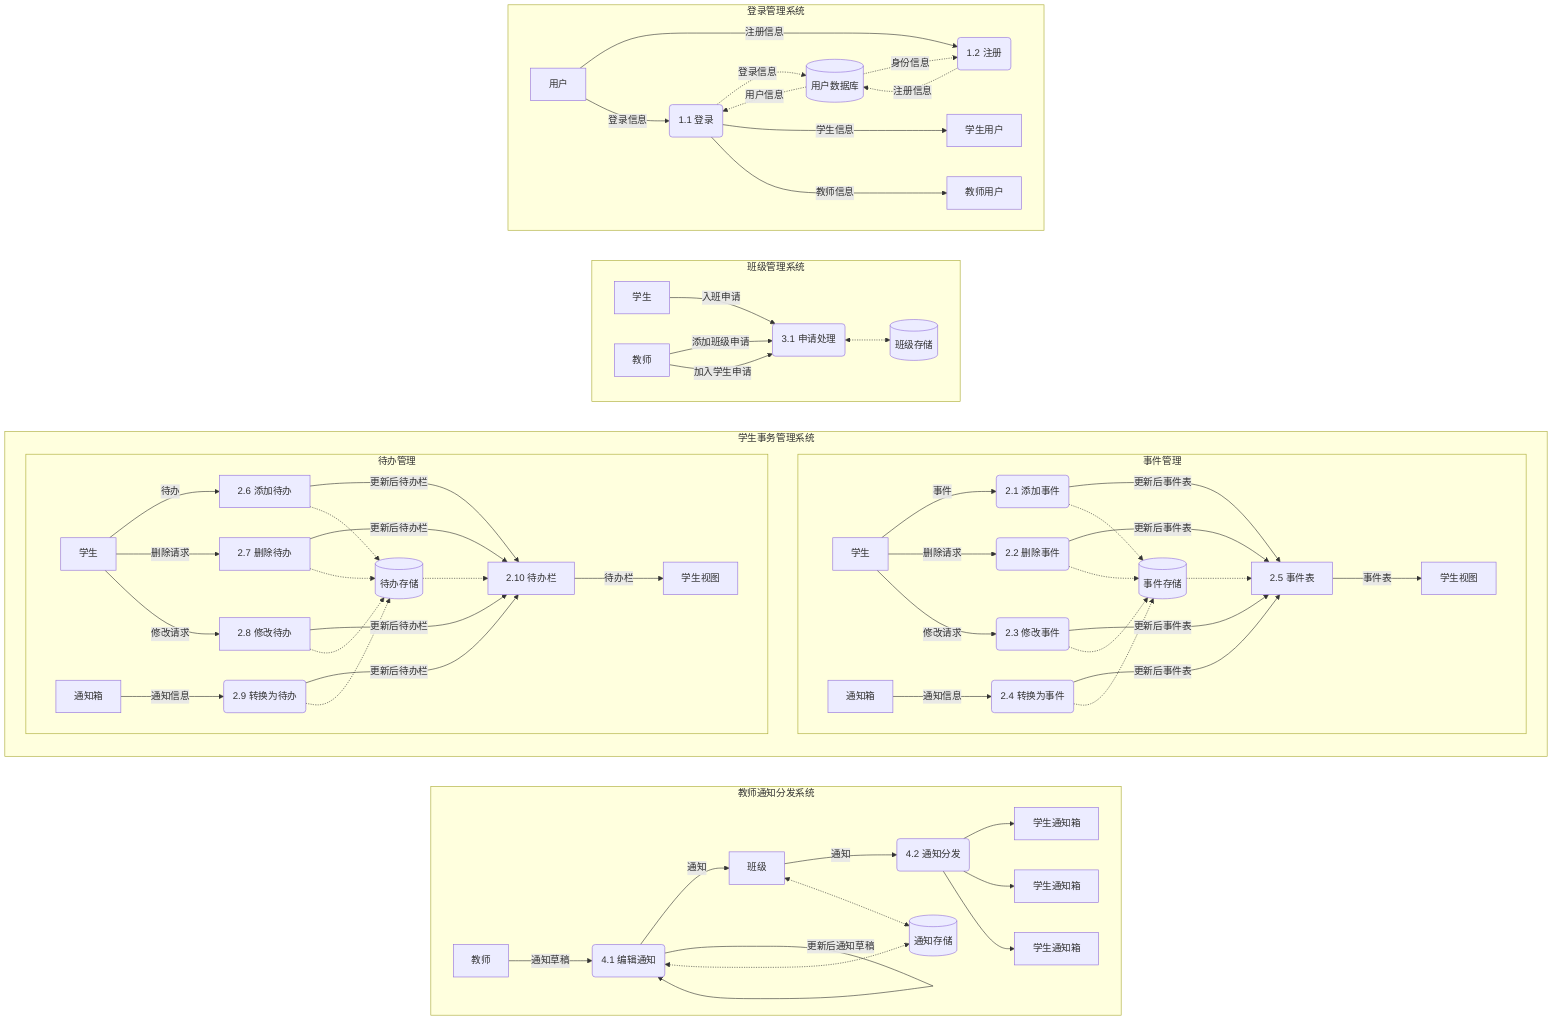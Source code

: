 flowchart LR
    subgraph TeacherSys["教师通知分发系统"]
        direction LR

        Teacher["教师"]
        Class["班级"]
        MsgEditing("4.1 编辑通知")
        MsgDistribute("4.2 通知分发")
        MsgDb[("通知存储")]
        StuDummy1["学生通知箱"]
        StuDummy2["学生通知箱"]
        StuDummy3["学生通知箱"]

        Teacher -->|"通知草稿"| MsgEditing -->|"通知"| Class -->|"通知"| MsgDistribute
        MsgEditing -->|"更新后通知草稿"| MsgEditing

        Class <-.-> MsgDb
        MsgEditing <-.-> MsgDb

        MsgDistribute --> StuDummy1
        MsgDistribute --> StuDummy2
        MsgDistribute --> StuDummy3
    end


    subgraph StudentSys["学生事务管理系统"]
        direction TB
        
        subgraph EventSys["事件管理"]
            direction LR

            StudentEventSys["学生"]
            StudentViewEventSys["学生视图"]
            EventView["2.5 事件表"]
            EventAdd("2.1 添加事件")
            EventDel("2.2 删除事件")
            EventMod("2.3 修改事件")
            EventDB[("事件存储")]
            MsgViewEventSys["通知箱"]
            IntoEvent("2.4 转换为事件")

            StudentEventSys -->|"事件"| EventAdd
            StudentEventSys -->|"删除请求"| EventDel
            StudentEventSys -->|"修改请求"| EventMod

            EventAdd -->|"更新后事件表"| EventView
            EventMod -->|"更新后事件表"| EventView
            EventDel -->|"更新后事件表"| EventView

            MsgViewEventSys -->|"通知信息"| IntoEvent
            IntoEvent -->|"更新后事件表"| EventView

            EventView -->|"事件表"| StudentViewEventSys

            EventAdd -.-> EventDB
            EventMod -.-> EventDB
            EventDel -.-> EventDB
            IntoEvent -.-> EventDB
            EventDB -.-> EventView

        end

        subgraph TodoSys["待办管理"]
            direction LR

            StudentTodoSys["学生"]
            TodoView["2.10 待办栏"]
            StudentViewTodoSys["学生视图"]
            MsgViewTodoSys["通知箱"]
            TodoAdd["2.6 添加待办"]
            TodoDel["2.7 删除待办"]
            TodoMod["2.8 修改待办"]
            TodoDB[("待办存储")]
            IntoTodo("2.9 转换为待办")
            
            TodoAdd -->|"更新后待办栏"| TodoView
            TodoDel -->|"更新后待办栏"| TodoView
            TodoMod -->|"更新后待办栏"| TodoView

            MsgViewTodoSys -->|"通知信息"| IntoTodo
            IntoTodo -->|"更新后待办栏"| TodoView

            TodoView -->|"待办栏"| StudentViewTodoSys

            StudentTodoSys -->|"待办"| TodoAdd
            StudentTodoSys -->|"删除请求"| TodoDel
            StudentTodoSys -->|"修改请求"| TodoMod
            
            TodoAdd -.-> TodoDB
            TodoDel -.-> TodoDB
            TodoMod -.-> TodoDB
            IntoTodo -.-> TodoDB
            TodoDB -.-> TodoView

            TodoView
        end
    end

    subgraph ClassSys["班级管理系统"]
        direction LR

        StudentClassSys["学生"]
        TeacherClassSys["教师"]
        ApprovalSys("3.1 申请处理")
        ClassDB[("班级存储")]

        StudentClassSys -->|"入班申请"| ApprovalSys
        TeacherClassSys -->|"添加班级申请"| ApprovalSys
        TeacherClassSys -->|"加入学生申请"| ApprovalSys
        ApprovalSys <-.-> ClassDB
    end

    subgraph LoginSys["登录管理系统"]
        direction LR

        User["用户"]
        Login("1.1 登录")
        Signup("1.2 注册")
        StuUser["学生用户"]
        TchUser["教师用户"]

        UserDB[("用户数据库")]

        User -->|"登录信息"| Login
        User -->|"注册信息"| Signup

        Login --->|"学生信息"| StuUser
        Login --->|"教师信息"| TchUser

        Signup -.->|"注册信息"| UserDB
        UserDB -.->|"身份信息"| Signup

        Login -.->|"登录信息"| UserDB
        UserDB -.->|"用户信息"| Login
    end